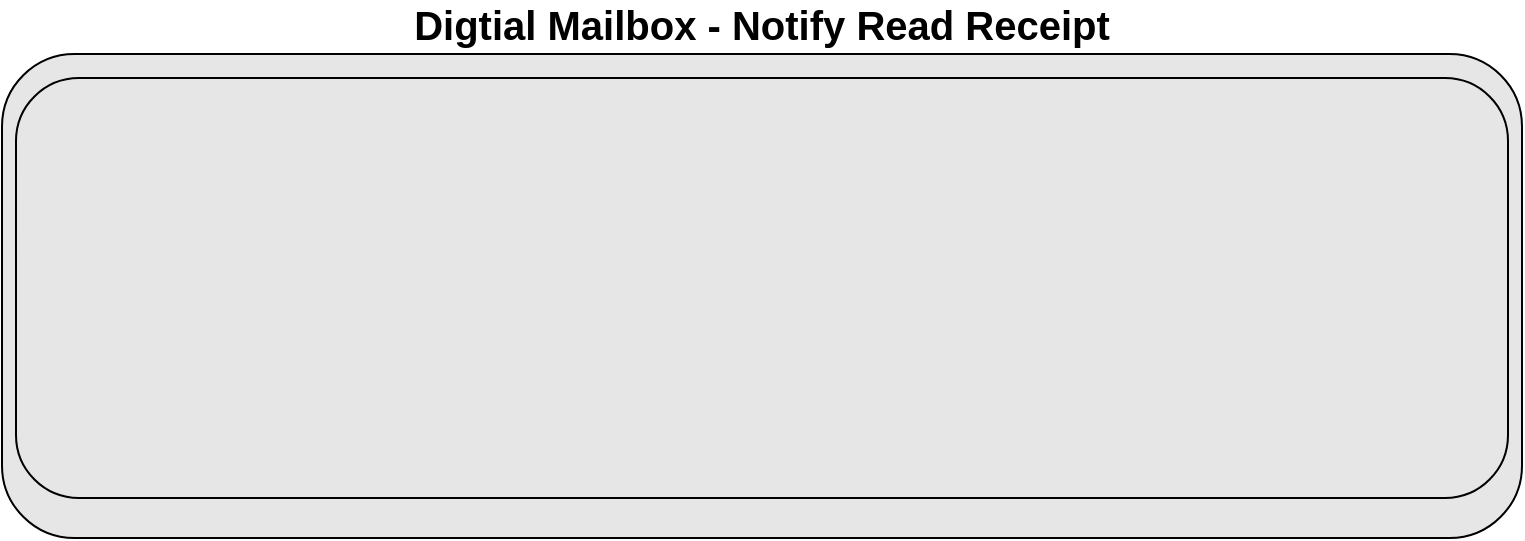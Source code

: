 <mxfile>
    <diagram name="04-readreceipt-seq" id="pEabx5JvrjrVklC5MNHl">
        <mxGraphModel dx="2779" dy="1638" grid="1" gridSize="10" guides="1" tooltips="1" connect="1" arrows="1" fold="1" page="1" pageScale="1" pageWidth="827" pageHeight="1169" background="#ffffff" math="0" shadow="0">
            <root>
                <mxCell id="EQnTpLThECwJIja0AJ52-0"/>
                <mxCell id="EQnTpLThECwJIja0AJ52-1" style="" parent="EQnTpLThECwJIja0AJ52-0"/>
                <mxCell id="EQnTpLThECwJIja0AJ52-2" value="Digtial Mailbox - Notify Read Receipt" style="rounded=1;whiteSpace=wrap;html=1;labelPosition=center;verticalLabelPosition=top;align=center;verticalAlign=bottom;fontSize=20;labelBackgroundColor=none;fontColor=#000000;fontStyle=1;fillColor=#E6E6E6;strokeColor=#000000;" parent="EQnTpLThECwJIja0AJ52-1" vertex="1">
                    <mxGeometry x="40" y="108" width="760" height="242" as="geometry"/>
                </mxCell>
                <mxCell id="EQnTpLThECwJIja0AJ52-3" value="%%{init: {'theme': 'forest', 'themeVariables': { 'primaryColor': '#ffcccc', 'edgeLabelBackground':'#ffffee', 'tertiaryColor': '#fff0f0'}}}%%&#10;sequenceDiagram&#10;autonumber&#10;        participant MGV_CUST as myGov Customer&#10;        participant MGV_IB_WEB as Inbox Portal&#10;        participant MGV_IB_APP as myGov Inbox Application&#10;        participant MGV_IB_API as myGov Inbox API&#10;        participant MGV_RP_ATT_STR as Relying Party Attachment Store&#10;&#10;        MGV_CUST -&gt;&gt; MGV_IB_WEB : readMessage(messageId): message&#10;        MGV_IB_WEB -&gt;&gt; MGV_IB_APP : readMessage(messageId): message&#10;        MGV_IB_APP -&gt;&gt; MGV_IB_API : notifyReadReceipt(myGovId,&lt;br&gt;messageId) : status&#10;        MGV_IB_API -&gt;&gt; MGV_RP_ATT_STR : notifyReadReceipt(mbun,&lt;br&gt;messageId) : status&#10;" style="shadow=0;dashed=0;align=left;strokeWidth=1;shape=mxgraph.mermaid.abstract.mermaid;labelBackgroundColor=#ffffff;noLabel=1;theme=default;rounded=1;fontSize=14;fontColor=#000000;fillColor=#E6E6E6;" parent="EQnTpLThECwJIja0AJ52-1" vertex="1">
                    <mxGeometry x="47" y="120" width="746" height="210" as="geometry"/>
                </mxCell>
                <mxCell id="EQnTpLThECwJIja0AJ52-4" value="Components" parent="EQnTpLThECwJIja0AJ52-0"/>
            </root>
        </mxGraphModel>
    </diagram>
    <diagram name="03-retrieveattachment-seq" id="oQIoJYLeneWpCUZ-u2by">
        <mxGraphModel dx="2779" dy="1638" grid="1" gridSize="10" guides="1" tooltips="1" connect="1" arrows="1" fold="1" page="1" pageScale="1" pageWidth="827" pageHeight="1169" background="#ffffff" math="0" shadow="0">
            <root>
                <mxCell id="Sr4nyESnENaQ82weLLqm-0"/>
                <mxCell id="Sr4nyESnENaQ82weLLqm-1" style="" parent="Sr4nyESnENaQ82weLLqm-0"/>
                <mxCell id="Sr4nyESnENaQ82weLLqm-2" value="Digtial Mailbox - Retrieve Attachment" style="rounded=1;whiteSpace=wrap;html=1;labelPosition=center;verticalLabelPosition=top;align=center;verticalAlign=bottom;fontSize=20;labelBackgroundColor=none;fontColor=#000000;fontStyle=1;fillColor=#E6E6E6;strokeColor=#000000;" parent="Sr4nyESnENaQ82weLLqm-1" vertex="1">
                    <mxGeometry x="71" y="108" width="690" height="230" as="geometry"/>
                </mxCell>
                <mxCell id="Sr4nyESnENaQ82weLLqm-3" value="%%{init: {'theme': 'forest', 'themeVariables': { 'primaryColor': '#ffcccc', 'edgeLabelBackground':'#ffffee', 'tertiaryColor': '#fff0f0'}}}%%&#10;sequenceDiagram&#10;autonumber&#10;        participant MGV_CUST as myGov Customer&#10;        participant MGV_IB_WEB as Inbox Portal&#10;        participant MGV_IB_APP as myGov Inbox Application&#10;        participant MGV_RP_ATT_STR as Relying Party Attachment Store&#10;&#10;        MGV_CUST -&gt;&gt; MGV_IB_WEB : readMessage(messageId): message&#10;        MGV_IB_WEB -&gt;&gt; MGV_IB_APP : readMessage(messageId): message&#10;        MGV_CUST -&gt;&gt; MGV_IB_WEB : readAttachment(messageId, attachmentId):&lt;br&gt; attachment&#10;        MGV_IB_WEB -&gt;&gt; MGV_IB_APP : readAttachment(messageId, attachmentId):&lt;br&gt; attachment&#10;        MGV_IB_APP -&gt;&gt; MGV_RP_ATT_STR : retrieveAttachment(mbun, messageId, &lt;br&gt;attachmentId): attachment&#10;" style="shadow=0;dashed=0;align=left;strokeWidth=1;shape=mxgraph.mermaid.abstract.mermaid;labelBackgroundColor=#ffffff;noLabel=1;theme=default;rounded=1;fontSize=14;fontColor=#000000;fillColor=#E6E6E6;" parent="Sr4nyESnENaQ82weLLqm-1" vertex="1">
                    <mxGeometry x="44" y="118" width="720" height="210" as="geometry"/>
                </mxCell>
                <mxCell id="Sr4nyESnENaQ82weLLqm-4" value="Components" parent="Sr4nyESnENaQ82weLLqm-0"/>
            </root>
        </mxGraphModel>
    </diagram>
    <diagram name="02-publishmessage-seq" id="2mNiYjSB96_8ls-yiAys">
        <mxGraphModel dx="1688" dy="745" grid="1" gridSize="10" guides="1" tooltips="1" connect="1" arrows="1" fold="1" page="1" pageScale="1" pageWidth="827" pageHeight="1169" background="#ffffff" math="0" shadow="0">
            <root>
                <mxCell id="WWikm3p9Dk6OQMaylpYj-0"/>
                <mxCell id="WWikm3p9Dk6OQMaylpYj-1" style="" parent="WWikm3p9Dk6OQMaylpYj-0"/>
                <mxCell id="WWikm3p9Dk6OQMaylpYj-2" value="Digtial Mailbox - Publish Message" style="rounded=1;whiteSpace=wrap;html=1;labelPosition=center;verticalLabelPosition=top;align=center;verticalAlign=bottom;fontSize=20;labelBackgroundColor=none;fontColor=#000000;fontStyle=1;fillColor=#E6E6E6;strokeColor=#000000;" parent="WWikm3p9Dk6OQMaylpYj-1" vertex="1">
                    <mxGeometry x="40" y="120" width="720" height="220" as="geometry"/>
                </mxCell>
                <mxCell id="WWikm3p9Dk6OQMaylpYj-3" value="%%{init: {'theme': 'forest', 'themeVariables': { 'primaryColor': '#ffcccc', 'edgeLabelBackground':'#ffffee', 'tertiaryColor': '#fff0f0'}}}%%&#10;sequenceDiagram&#10;autonumber&#10;        participant MGV_RP as Relying Parties&#10;        participant MGV_IB_API as myGov Inbox API&#10;        participant MGV_IB_APP as myGov Inbox APP&#10;        MGV_RP -&gt;&gt; MGV_IB_API : publishMessage(mbun, msg): status&#10;        MGV_IB_API -&gt;&gt; MGV_IB_APP : publishMessage(mygovId, msg): status" style="shadow=0;dashed=0;align=left;strokeWidth=1;shape=mxgraph.mermaid.abstract.mermaid;labelBackgroundColor=#ffffff;noLabel=1;theme=default;rounded=1;fontSize=14;fontColor=#000000;fillColor=#E6E6E6;" parent="WWikm3p9Dk6OQMaylpYj-1" vertex="1">
                    <mxGeometry x="40" y="121" width="720" height="210" as="geometry"/>
                </mxCell>
                <mxCell id="WWikm3p9Dk6OQMaylpYj-4" value="Components" parent="WWikm3p9Dk6OQMaylpYj-0"/>
            </root>
        </mxGraphModel>
    </diagram>
    <diagram id="n6JUznCpkLYIIa2AfjBv" name="01-digitalmail-usecases">
        <mxGraphModel dx="1688" dy="745" grid="1" gridSize="10" guides="1" tooltips="1" connect="1" arrows="1" fold="1" page="1" pageScale="1" pageWidth="827" pageHeight="1169" background="#ffffff" math="0" shadow="0">
            <root>
                <mxCell id="0"/>
                <mxCell id="1" style="locked=1;" parent="0"/>
                <mxCell id="2" value="Notify Customer Details Change" style="rounded=1;whiteSpace=wrap;html=1;labelPosition=center;verticalLabelPosition=top;align=center;verticalAlign=bottom;fontSize=20;labelBackgroundColor=none;fontColor=#000000;fontStyle=1;fillColor=#E6E6E6;strokeColor=#000000;" parent="1" vertex="1">
                    <mxGeometry x="50" y="50" width="570" height="250" as="geometry"/>
                </mxCell>
                <mxCell id="3" value="Components" style="locked=1;" parent="0"/>
                <mxCell id="4MnuF7OWBN95qTk2liSO-13" value="Relying Parties" style="rounded=1;whiteSpace=wrap;html=1;fontColor=#000000;strokeColor=#000000;strokeWidth=2;fillColor=none;" parent="3" vertex="1">
                    <mxGeometry x="60" y="150" width="120" height="60" as="geometry"/>
                </mxCell>
                <mxCell id="4MnuF7OWBN95qTk2liSO-15" value="" style="whiteSpace=wrap;html=1;aspect=fixed;fontColor=#000000;strokeColor=#000000;strokeWidth=2;fillColor=none;" parent="3" vertex="1">
                    <mxGeometry x="225" y="70" width="220" height="220" as="geometry"/>
                </mxCell>
                <mxCell id="4MnuF7OWBN95qTk2liSO-16" value="publishMessage" style="ellipse;whiteSpace=wrap;html=1;fontColor=#000000;strokeColor=#000000;strokeWidth=2;fillColor=none;" parent="3" vertex="1">
                    <mxGeometry x="266" y="85" width="120" height="50" as="geometry"/>
                </mxCell>
                <mxCell id="4MnuF7OWBN95qTk2liSO-17" value="retrieveAttachment" style="ellipse;whiteSpace=wrap;html=1;fontColor=#000000;strokeColor=#000000;strokeWidth=2;fillColor=none;" parent="3" vertex="1">
                    <mxGeometry x="266" y="152" width="120" height="50" as="geometry"/>
                </mxCell>
                <mxCell id="4MnuF7OWBN95qTk2liSO-18" value="notifyReadReceipt" style="ellipse;whiteSpace=wrap;html=1;fontColor=#000000;strokeColor=#000000;strokeWidth=2;fillColor=none;" parent="3" vertex="1">
                    <mxGeometry x="265" y="217" width="120" height="53" as="geometry"/>
                </mxCell>
                <mxCell id="4MnuF7OWBN95qTk2liSO-14" value="Digtial Mailbox" style="rounded=1;whiteSpace=wrap;html=1;fontColor=#000000;strokeColor=#000000;strokeWidth=2;fillColor=none;" parent="3" vertex="1">
                    <mxGeometry x="490" y="150" width="120" height="60" as="geometry"/>
                </mxCell>
                <mxCell id="4MnuF7OWBN95qTk2liSO-20" style="html=1;entryX=0;entryY=0.5;entryDx=0;entryDy=0;fontColor=#000000;strokeColor=#000000;strokeWidth=2;" parent="3" source="4MnuF7OWBN95qTk2liSO-13" target="4MnuF7OWBN95qTk2liSO-16" edge="1">
                    <mxGeometry relative="1" as="geometry"/>
                </mxCell>
                <mxCell id="4MnuF7OWBN95qTk2liSO-23" value="calls" style="edgeLabel;html=1;align=center;verticalAlign=middle;resizable=0;points=[];fontColor=#000000;labelBackgroundColor=#E6E6E6;" parent="4MnuF7OWBN95qTk2liSO-20" vertex="1" connectable="0">
                    <mxGeometry x="-0.474" y="4" relative="1" as="geometry">
                        <mxPoint as="offset"/>
                    </mxGeometry>
                </mxCell>
                <mxCell id="4MnuF7OWBN95qTk2liSO-21" style="edgeStyle=none;html=1;fontColor=#000000;strokeColor=#000000;strokeWidth=2;exitX=0;exitY=0.5;exitDx=0;exitDy=0;entryX=1;entryY=0.5;entryDx=0;entryDy=0;" parent="3" source="4MnuF7OWBN95qTk2liSO-17" target="4MnuF7OWBN95qTk2liSO-13" edge="1">
                    <mxGeometry relative="1" as="geometry">
                        <mxPoint x="160" y="70" as="targetPoint"/>
                    </mxGeometry>
                </mxCell>
                <mxCell id="4MnuF7OWBN95qTk2liSO-24" value="uses" style="edgeLabel;html=1;align=center;verticalAlign=middle;resizable=0;points=[];fontColor=#000000;labelBackgroundColor=none;" parent="4MnuF7OWBN95qTk2liSO-21" vertex="1" connectable="0">
                    <mxGeometry x="0.603" y="-2" relative="1" as="geometry">
                        <mxPoint x="13" y="-7" as="offset"/>
                    </mxGeometry>
                </mxCell>
                <mxCell id="4MnuF7OWBN95qTk2liSO-22" value="provides" style="edgeStyle=none;html=1;entryX=0;entryY=0.5;entryDx=0;entryDy=0;fontColor=#000000;strokeColor=#000000;strokeWidth=2;labelBackgroundColor=#E6E6E6;" parent="3" source="4MnuF7OWBN95qTk2liSO-13" target="4MnuF7OWBN95qTk2liSO-18" edge="1">
                    <mxGeometry relative="1" as="geometry"/>
                </mxCell>
                <mxCell id="4MnuF7OWBN95qTk2liSO-26" style="edgeStyle=none;html=1;labelBackgroundColor=#E6E6E6;fontColor=#000000;strokeColor=#000000;strokeWidth=2;" parent="3" source="4MnuF7OWBN95qTk2liSO-16" target="4MnuF7OWBN95qTk2liSO-14" edge="1">
                    <mxGeometry relative="1" as="geometry"/>
                </mxCell>
                <mxCell id="4MnuF7OWBN95qTk2liSO-29" value="provides" style="edgeLabel;html=1;align=center;verticalAlign=middle;resizable=0;points=[];fontColor=#000000;labelBackgroundColor=#E6E6E6;" parent="4MnuF7OWBN95qTk2liSO-26" vertex="1" connectable="0">
                    <mxGeometry x="0.593" y="2" relative="1" as="geometry">
                        <mxPoint x="-33" y="-12" as="offset"/>
                    </mxGeometry>
                </mxCell>
                <mxCell id="4MnuF7OWBN95qTk2liSO-27" value="calls" style="edgeStyle=none;html=1;labelBackgroundColor=#E6E6E6;fontColor=#000000;strokeColor=#000000;strokeWidth=2;" parent="3" source="4MnuF7OWBN95qTk2liSO-14" target="4MnuF7OWBN95qTk2liSO-17" edge="1">
                    <mxGeometry relative="1" as="geometry"/>
                </mxCell>
                <mxCell id="4MnuF7OWBN95qTk2liSO-28" value="calls" style="edgeStyle=none;html=1;entryX=1;entryY=0.5;entryDx=0;entryDy=0;labelBackgroundColor=#E6E6E6;fontColor=#000000;strokeColor=#000000;strokeWidth=2;" parent="3" source="4MnuF7OWBN95qTk2liSO-14" target="4MnuF7OWBN95qTk2liSO-18" edge="1">
                    <mxGeometry relative="1" as="geometry"/>
                </mxCell>
            </root>
        </mxGraphModel>
    </diagram>
</mxfile>
